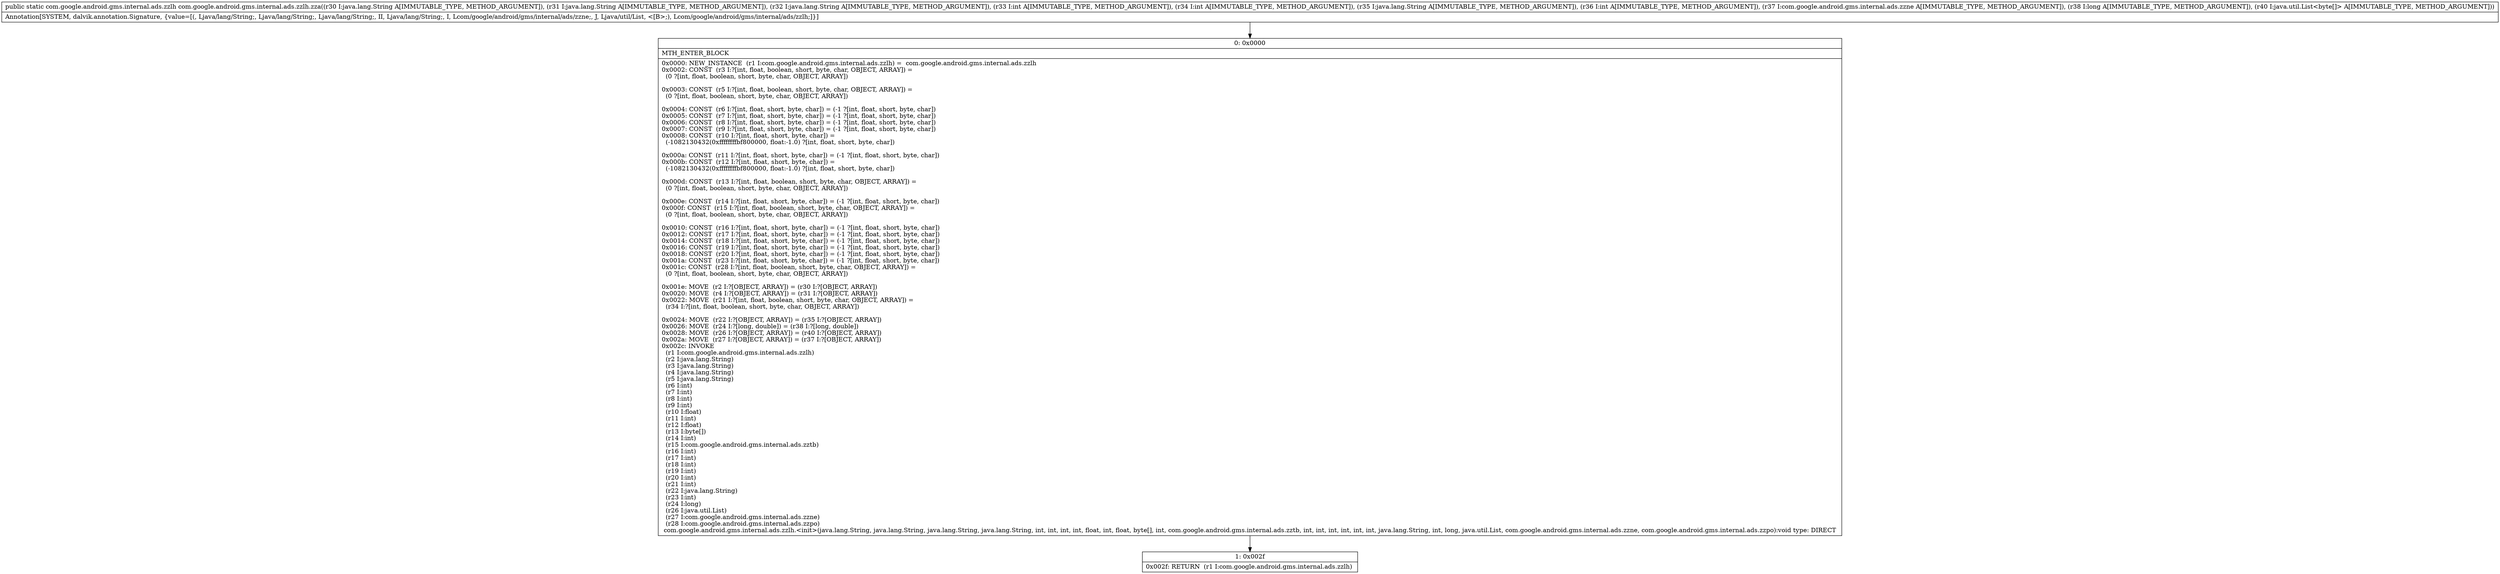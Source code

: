 digraph "CFG forcom.google.android.gms.internal.ads.zzlh.zza(Ljava\/lang\/String;Ljava\/lang\/String;Ljava\/lang\/String;IILjava\/lang\/String;ILcom\/google\/android\/gms\/internal\/ads\/zzne;JLjava\/util\/List;)Lcom\/google\/android\/gms\/internal\/ads\/zzlh;" {
Node_0 [shape=record,label="{0\:\ 0x0000|MTH_ENTER_BLOCK\l|0x0000: NEW_INSTANCE  (r1 I:com.google.android.gms.internal.ads.zzlh) =  com.google.android.gms.internal.ads.zzlh \l0x0002: CONST  (r3 I:?[int, float, boolean, short, byte, char, OBJECT, ARRAY]) = \l  (0 ?[int, float, boolean, short, byte, char, OBJECT, ARRAY])\l \l0x0003: CONST  (r5 I:?[int, float, boolean, short, byte, char, OBJECT, ARRAY]) = \l  (0 ?[int, float, boolean, short, byte, char, OBJECT, ARRAY])\l \l0x0004: CONST  (r6 I:?[int, float, short, byte, char]) = (\-1 ?[int, float, short, byte, char]) \l0x0005: CONST  (r7 I:?[int, float, short, byte, char]) = (\-1 ?[int, float, short, byte, char]) \l0x0006: CONST  (r8 I:?[int, float, short, byte, char]) = (\-1 ?[int, float, short, byte, char]) \l0x0007: CONST  (r9 I:?[int, float, short, byte, char]) = (\-1 ?[int, float, short, byte, char]) \l0x0008: CONST  (r10 I:?[int, float, short, byte, char]) = \l  (\-1082130432(0xffffffffbf800000, float:\-1.0) ?[int, float, short, byte, char])\l \l0x000a: CONST  (r11 I:?[int, float, short, byte, char]) = (\-1 ?[int, float, short, byte, char]) \l0x000b: CONST  (r12 I:?[int, float, short, byte, char]) = \l  (\-1082130432(0xffffffffbf800000, float:\-1.0) ?[int, float, short, byte, char])\l \l0x000d: CONST  (r13 I:?[int, float, boolean, short, byte, char, OBJECT, ARRAY]) = \l  (0 ?[int, float, boolean, short, byte, char, OBJECT, ARRAY])\l \l0x000e: CONST  (r14 I:?[int, float, short, byte, char]) = (\-1 ?[int, float, short, byte, char]) \l0x000f: CONST  (r15 I:?[int, float, boolean, short, byte, char, OBJECT, ARRAY]) = \l  (0 ?[int, float, boolean, short, byte, char, OBJECT, ARRAY])\l \l0x0010: CONST  (r16 I:?[int, float, short, byte, char]) = (\-1 ?[int, float, short, byte, char]) \l0x0012: CONST  (r17 I:?[int, float, short, byte, char]) = (\-1 ?[int, float, short, byte, char]) \l0x0014: CONST  (r18 I:?[int, float, short, byte, char]) = (\-1 ?[int, float, short, byte, char]) \l0x0016: CONST  (r19 I:?[int, float, short, byte, char]) = (\-1 ?[int, float, short, byte, char]) \l0x0018: CONST  (r20 I:?[int, float, short, byte, char]) = (\-1 ?[int, float, short, byte, char]) \l0x001a: CONST  (r23 I:?[int, float, short, byte, char]) = (\-1 ?[int, float, short, byte, char]) \l0x001c: CONST  (r28 I:?[int, float, boolean, short, byte, char, OBJECT, ARRAY]) = \l  (0 ?[int, float, boolean, short, byte, char, OBJECT, ARRAY])\l \l0x001e: MOVE  (r2 I:?[OBJECT, ARRAY]) = (r30 I:?[OBJECT, ARRAY]) \l0x0020: MOVE  (r4 I:?[OBJECT, ARRAY]) = (r31 I:?[OBJECT, ARRAY]) \l0x0022: MOVE  (r21 I:?[int, float, boolean, short, byte, char, OBJECT, ARRAY]) = \l  (r34 I:?[int, float, boolean, short, byte, char, OBJECT, ARRAY])\l \l0x0024: MOVE  (r22 I:?[OBJECT, ARRAY]) = (r35 I:?[OBJECT, ARRAY]) \l0x0026: MOVE  (r24 I:?[long, double]) = (r38 I:?[long, double]) \l0x0028: MOVE  (r26 I:?[OBJECT, ARRAY]) = (r40 I:?[OBJECT, ARRAY]) \l0x002a: MOVE  (r27 I:?[OBJECT, ARRAY]) = (r37 I:?[OBJECT, ARRAY]) \l0x002c: INVOKE  \l  (r1 I:com.google.android.gms.internal.ads.zzlh)\l  (r2 I:java.lang.String)\l  (r3 I:java.lang.String)\l  (r4 I:java.lang.String)\l  (r5 I:java.lang.String)\l  (r6 I:int)\l  (r7 I:int)\l  (r8 I:int)\l  (r9 I:int)\l  (r10 I:float)\l  (r11 I:int)\l  (r12 I:float)\l  (r13 I:byte[])\l  (r14 I:int)\l  (r15 I:com.google.android.gms.internal.ads.zztb)\l  (r16 I:int)\l  (r17 I:int)\l  (r18 I:int)\l  (r19 I:int)\l  (r20 I:int)\l  (r21 I:int)\l  (r22 I:java.lang.String)\l  (r23 I:int)\l  (r24 I:long)\l  (r26 I:java.util.List)\l  (r27 I:com.google.android.gms.internal.ads.zzne)\l  (r28 I:com.google.android.gms.internal.ads.zzpo)\l com.google.android.gms.internal.ads.zzlh.\<init\>(java.lang.String, java.lang.String, java.lang.String, java.lang.String, int, int, int, int, float, int, float, byte[], int, com.google.android.gms.internal.ads.zztb, int, int, int, int, int, int, java.lang.String, int, long, java.util.List, com.google.android.gms.internal.ads.zzne, com.google.android.gms.internal.ads.zzpo):void type: DIRECT \l}"];
Node_1 [shape=record,label="{1\:\ 0x002f|0x002f: RETURN  (r1 I:com.google.android.gms.internal.ads.zzlh) \l}"];
MethodNode[shape=record,label="{public static com.google.android.gms.internal.ads.zzlh com.google.android.gms.internal.ads.zzlh.zza((r30 I:java.lang.String A[IMMUTABLE_TYPE, METHOD_ARGUMENT]), (r31 I:java.lang.String A[IMMUTABLE_TYPE, METHOD_ARGUMENT]), (r32 I:java.lang.String A[IMMUTABLE_TYPE, METHOD_ARGUMENT]), (r33 I:int A[IMMUTABLE_TYPE, METHOD_ARGUMENT]), (r34 I:int A[IMMUTABLE_TYPE, METHOD_ARGUMENT]), (r35 I:java.lang.String A[IMMUTABLE_TYPE, METHOD_ARGUMENT]), (r36 I:int A[IMMUTABLE_TYPE, METHOD_ARGUMENT]), (r37 I:com.google.android.gms.internal.ads.zzne A[IMMUTABLE_TYPE, METHOD_ARGUMENT]), (r38 I:long A[IMMUTABLE_TYPE, METHOD_ARGUMENT]), (r40 I:java.util.List\<byte[]\> A[IMMUTABLE_TYPE, METHOD_ARGUMENT]))  | Annotation[SYSTEM, dalvik.annotation.Signature, \{value=[(, Ljava\/lang\/String;, Ljava\/lang\/String;, Ljava\/lang\/String;, II, Ljava\/lang\/String;, I, Lcom\/google\/android\/gms\/internal\/ads\/zzne;, J, Ljava\/util\/List, \<[B\>;), Lcom\/google\/android\/gms\/internal\/ads\/zzlh;]\}]\l}"];
MethodNode -> Node_0;
Node_0 -> Node_1;
}

